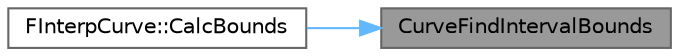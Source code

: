 digraph "CurveFindIntervalBounds"
{
 // INTERACTIVE_SVG=YES
 // LATEX_PDF_SIZE
  bgcolor="transparent";
  edge [fontname=Helvetica,fontsize=10,labelfontname=Helvetica,labelfontsize=10];
  node [fontname=Helvetica,fontsize=10,shape=box,height=0.2,width=0.4];
  rankdir="RL";
  Node1 [id="Node000001",label="CurveFindIntervalBounds",height=0.2,width=0.4,color="gray40", fillcolor="grey60", style="filled", fontcolor="black",tooltip=" "];
  Node1 -> Node2 [id="edge1_Node000001_Node000002",dir="back",color="steelblue1",style="solid",tooltip=" "];
  Node2 [id="Node000002",label="FInterpCurve::CalcBounds",height=0.2,width=0.4,color="grey40", fillcolor="white", style="filled",URL="$d2/dbf/classFInterpCurve.html#a2c9740e927a7b3821299172aa5b5fc8f",tooltip="Calculate the min/max out value that can be returned by this InterpCurve."];
}
